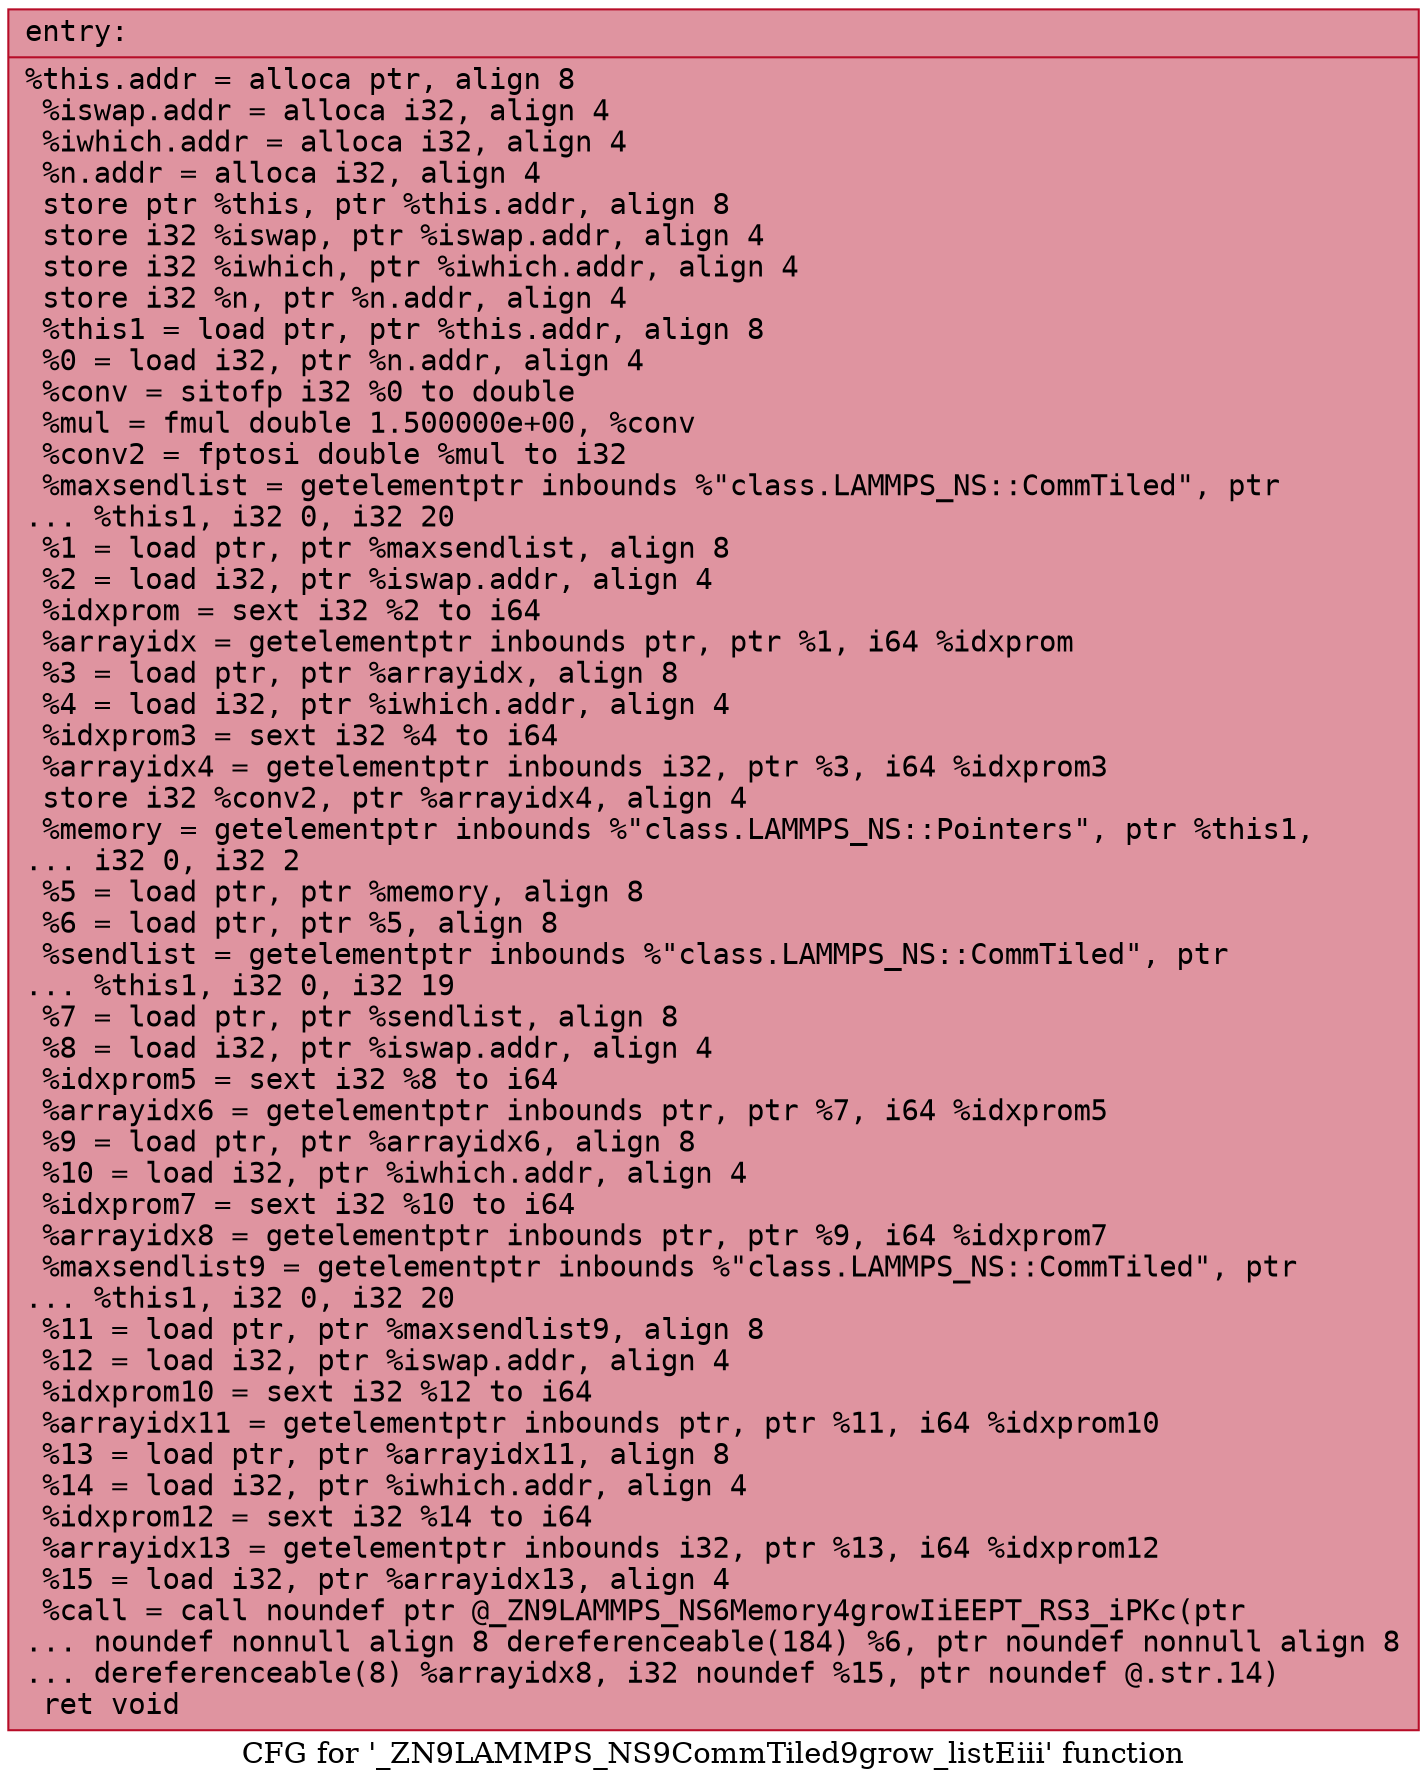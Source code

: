 digraph "CFG for '_ZN9LAMMPS_NS9CommTiled9grow_listEiii' function" {
	label="CFG for '_ZN9LAMMPS_NS9CommTiled9grow_listEiii' function";

	Node0x5560775c3c70 [shape=record,color="#b70d28ff", style=filled, fillcolor="#b70d2870" fontname="Courier",label="{entry:\l|  %this.addr = alloca ptr, align 8\l  %iswap.addr = alloca i32, align 4\l  %iwhich.addr = alloca i32, align 4\l  %n.addr = alloca i32, align 4\l  store ptr %this, ptr %this.addr, align 8\l  store i32 %iswap, ptr %iswap.addr, align 4\l  store i32 %iwhich, ptr %iwhich.addr, align 4\l  store i32 %n, ptr %n.addr, align 4\l  %this1 = load ptr, ptr %this.addr, align 8\l  %0 = load i32, ptr %n.addr, align 4\l  %conv = sitofp i32 %0 to double\l  %mul = fmul double 1.500000e+00, %conv\l  %conv2 = fptosi double %mul to i32\l  %maxsendlist = getelementptr inbounds %\"class.LAMMPS_NS::CommTiled\", ptr\l... %this1, i32 0, i32 20\l  %1 = load ptr, ptr %maxsendlist, align 8\l  %2 = load i32, ptr %iswap.addr, align 4\l  %idxprom = sext i32 %2 to i64\l  %arrayidx = getelementptr inbounds ptr, ptr %1, i64 %idxprom\l  %3 = load ptr, ptr %arrayidx, align 8\l  %4 = load i32, ptr %iwhich.addr, align 4\l  %idxprom3 = sext i32 %4 to i64\l  %arrayidx4 = getelementptr inbounds i32, ptr %3, i64 %idxprom3\l  store i32 %conv2, ptr %arrayidx4, align 4\l  %memory = getelementptr inbounds %\"class.LAMMPS_NS::Pointers\", ptr %this1,\l... i32 0, i32 2\l  %5 = load ptr, ptr %memory, align 8\l  %6 = load ptr, ptr %5, align 8\l  %sendlist = getelementptr inbounds %\"class.LAMMPS_NS::CommTiled\", ptr\l... %this1, i32 0, i32 19\l  %7 = load ptr, ptr %sendlist, align 8\l  %8 = load i32, ptr %iswap.addr, align 4\l  %idxprom5 = sext i32 %8 to i64\l  %arrayidx6 = getelementptr inbounds ptr, ptr %7, i64 %idxprom5\l  %9 = load ptr, ptr %arrayidx6, align 8\l  %10 = load i32, ptr %iwhich.addr, align 4\l  %idxprom7 = sext i32 %10 to i64\l  %arrayidx8 = getelementptr inbounds ptr, ptr %9, i64 %idxprom7\l  %maxsendlist9 = getelementptr inbounds %\"class.LAMMPS_NS::CommTiled\", ptr\l... %this1, i32 0, i32 20\l  %11 = load ptr, ptr %maxsendlist9, align 8\l  %12 = load i32, ptr %iswap.addr, align 4\l  %idxprom10 = sext i32 %12 to i64\l  %arrayidx11 = getelementptr inbounds ptr, ptr %11, i64 %idxprom10\l  %13 = load ptr, ptr %arrayidx11, align 8\l  %14 = load i32, ptr %iwhich.addr, align 4\l  %idxprom12 = sext i32 %14 to i64\l  %arrayidx13 = getelementptr inbounds i32, ptr %13, i64 %idxprom12\l  %15 = load i32, ptr %arrayidx13, align 4\l  %call = call noundef ptr @_ZN9LAMMPS_NS6Memory4growIiEEPT_RS3_iPKc(ptr\l... noundef nonnull align 8 dereferenceable(184) %6, ptr noundef nonnull align 8\l... dereferenceable(8) %arrayidx8, i32 noundef %15, ptr noundef @.str.14)\l  ret void\l}"];
}
